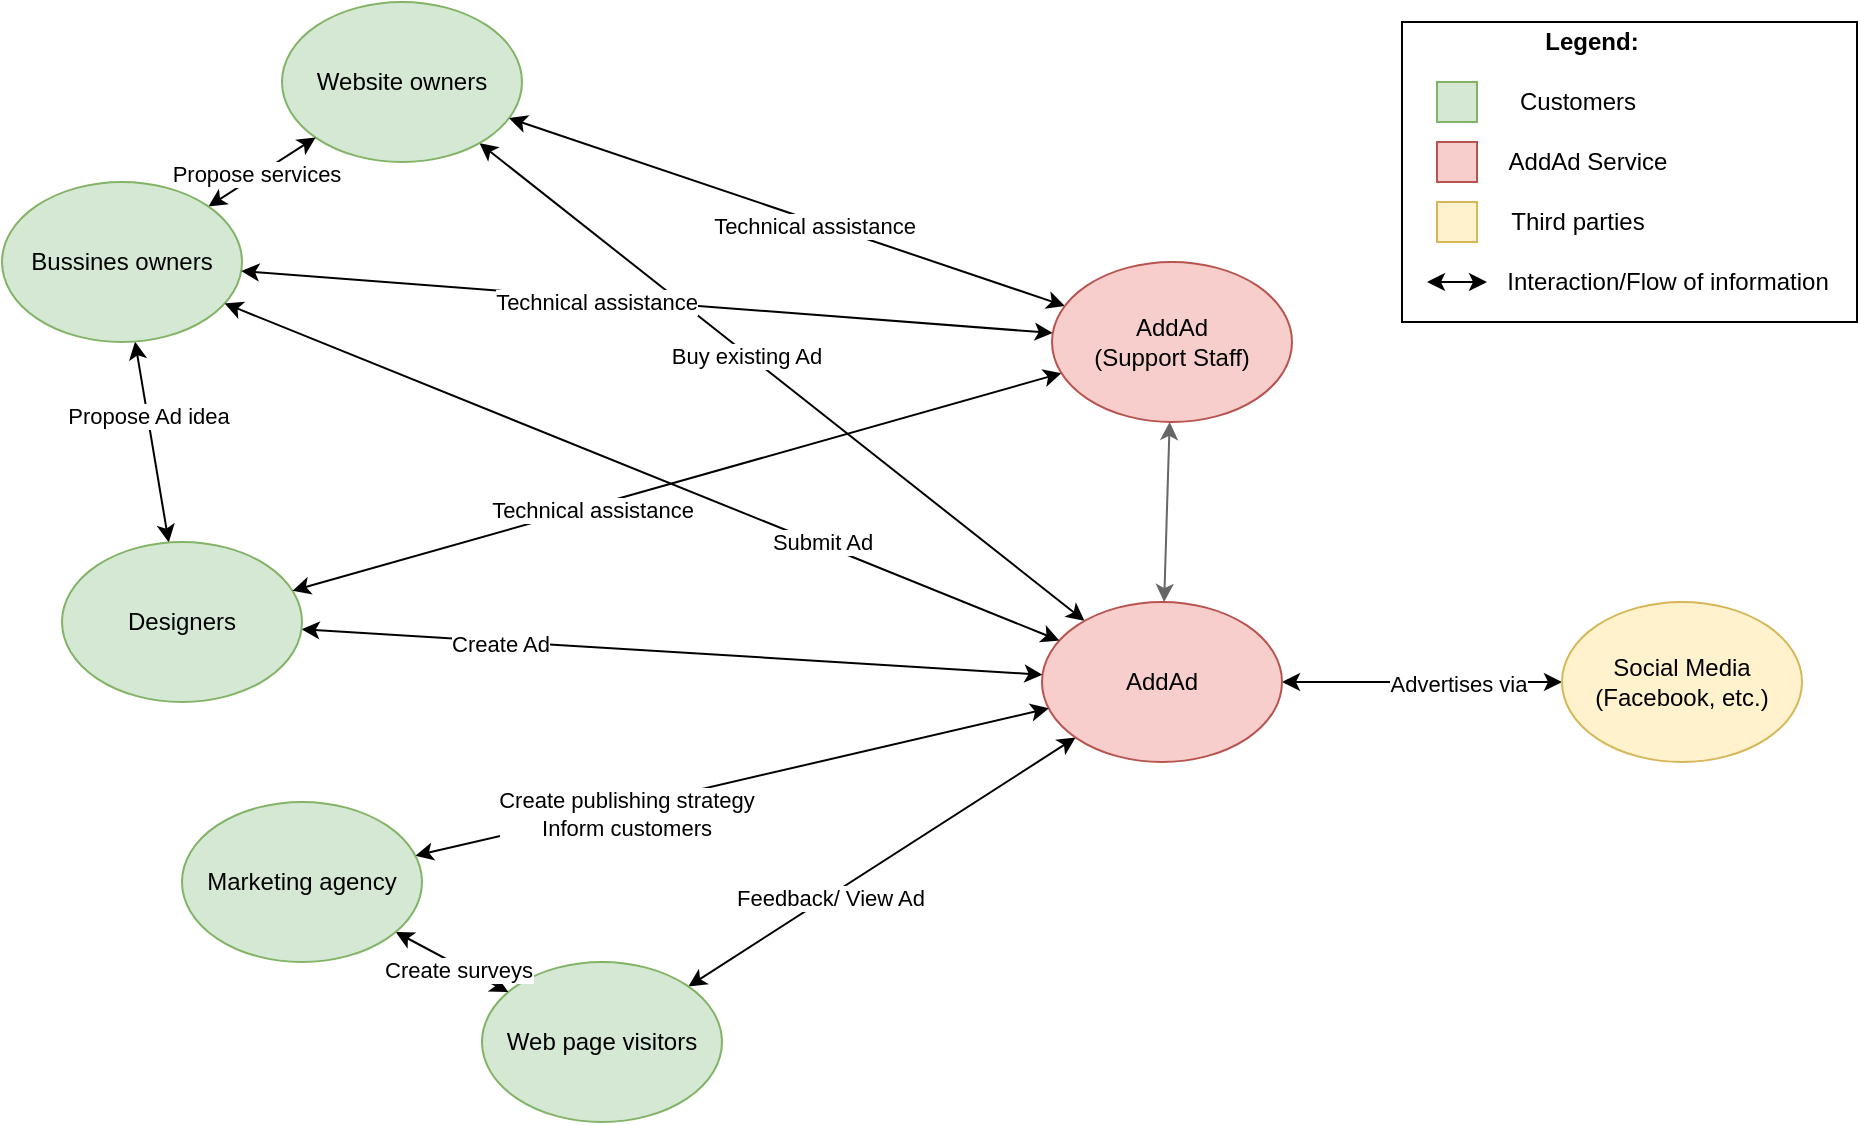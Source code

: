 <mxfile version="13.10.0" type="github">
  <diagram id="nalpZoHShUjkW2_F9V6k" name="Page-1">
    <mxGraphModel dx="2035" dy="646" grid="1" gridSize="10" guides="1" tooltips="1" connect="1" arrows="1" fold="1" page="1" pageScale="1" pageWidth="850" pageHeight="1100" math="0" shadow="0">
      <root>
        <mxCell id="0" />
        <mxCell id="1" parent="0" />
        <mxCell id="1wcaUccazu40K90u5DEG-12" style="edgeStyle=none;rounded=0;orthogonalLoop=1;jettySize=auto;html=1;startArrow=classic;startFill=1;" edge="1" parent="1" source="1wcaUccazu40K90u5DEG-1" target="1wcaUccazu40K90u5DEG-4">
          <mxGeometry relative="1" as="geometry" />
        </mxCell>
        <mxCell id="1wcaUccazu40K90u5DEG-13" value="Feedback/ View Ad" style="edgeLabel;html=1;align=center;verticalAlign=middle;resizable=0;points=[];" vertex="1" connectable="0" parent="1wcaUccazu40K90u5DEG-12">
          <mxGeometry x="-0.278" y="-1" relative="1" as="geometry">
            <mxPoint as="offset" />
          </mxGeometry>
        </mxCell>
        <mxCell id="1wcaUccazu40K90u5DEG-1" value="Web page visitors" style="ellipse;whiteSpace=wrap;html=1;fillColor=#d5e8d4;strokeColor=#82b366;" vertex="1" parent="1">
          <mxGeometry x="140" y="490" width="120" height="80" as="geometry" />
        </mxCell>
        <mxCell id="1wcaUccazu40K90u5DEG-9" style="rounded=0;orthogonalLoop=1;jettySize=auto;html=1;startArrow=classic;startFill=1;" edge="1" parent="1" source="1wcaUccazu40K90u5DEG-2" target="1wcaUccazu40K90u5DEG-4">
          <mxGeometry relative="1" as="geometry" />
        </mxCell>
        <mxCell id="1wcaUccazu40K90u5DEG-11" value="Buy existing Ad" style="edgeLabel;html=1;align=center;verticalAlign=middle;resizable=0;points=[];" vertex="1" connectable="0" parent="1wcaUccazu40K90u5DEG-9">
          <mxGeometry x="-0.115" y="-1" relative="1" as="geometry">
            <mxPoint as="offset" />
          </mxGeometry>
        </mxCell>
        <mxCell id="1wcaUccazu40K90u5DEG-2" value="Website owners" style="ellipse;whiteSpace=wrap;html=1;fillColor=#d5e8d4;strokeColor=#82b366;" vertex="1" parent="1">
          <mxGeometry x="40" y="10" width="120" height="80" as="geometry" />
        </mxCell>
        <mxCell id="1wcaUccazu40K90u5DEG-19" style="edgeStyle=none;rounded=0;orthogonalLoop=1;jettySize=auto;html=1;startArrow=classic;startFill=1;" edge="1" parent="1" source="1wcaUccazu40K90u5DEG-3" target="1wcaUccazu40K90u5DEG-5">
          <mxGeometry relative="1" as="geometry" />
        </mxCell>
        <mxCell id="1wcaUccazu40K90u5DEG-20" value="Propose Ad idea" style="edgeLabel;html=1;align=center;verticalAlign=middle;resizable=0;points=[];" vertex="1" connectable="0" parent="1wcaUccazu40K90u5DEG-19">
          <mxGeometry x="-0.263" relative="1" as="geometry">
            <mxPoint as="offset" />
          </mxGeometry>
        </mxCell>
        <mxCell id="1wcaUccazu40K90u5DEG-21" style="edgeStyle=none;rounded=0;orthogonalLoop=1;jettySize=auto;html=1;startArrow=classic;startFill=1;" edge="1" parent="1" source="1wcaUccazu40K90u5DEG-3" target="1wcaUccazu40K90u5DEG-2">
          <mxGeometry relative="1" as="geometry" />
        </mxCell>
        <mxCell id="1wcaUccazu40K90u5DEG-23" value="Propose services" style="edgeLabel;html=1;align=center;verticalAlign=middle;resizable=0;points=[];" vertex="1" connectable="0" parent="1wcaUccazu40K90u5DEG-21">
          <mxGeometry x="-0.097" y="1" relative="1" as="geometry">
            <mxPoint as="offset" />
          </mxGeometry>
        </mxCell>
        <mxCell id="1wcaUccazu40K90u5DEG-3" value="Bussines owners" style="ellipse;whiteSpace=wrap;html=1;fillColor=#d5e8d4;strokeColor=#82b366;" vertex="1" parent="1">
          <mxGeometry x="-100" y="100" width="120" height="80" as="geometry" />
        </mxCell>
        <mxCell id="1wcaUccazu40K90u5DEG-27" style="edgeStyle=none;rounded=0;orthogonalLoop=1;jettySize=auto;html=1;startArrow=classic;startFill=1;" edge="1" parent="1" source="1wcaUccazu40K90u5DEG-4" target="1wcaUccazu40K90u5DEG-26">
          <mxGeometry relative="1" as="geometry" />
        </mxCell>
        <mxCell id="1wcaUccazu40K90u5DEG-28" value="Advertises via" style="edgeLabel;html=1;align=center;verticalAlign=middle;resizable=0;points=[];" vertex="1" connectable="0" parent="1wcaUccazu40K90u5DEG-27">
          <mxGeometry x="0.25" y="-1" relative="1" as="geometry">
            <mxPoint as="offset" />
          </mxGeometry>
        </mxCell>
        <mxCell id="1wcaUccazu40K90u5DEG-30" style="edgeStyle=none;rounded=0;orthogonalLoop=1;jettySize=auto;html=1;startArrow=classic;startFill=1;fillColor=#f5f5f5;strokeColor=#666666;" edge="1" parent="1" source="1wcaUccazu40K90u5DEG-4" target="1wcaUccazu40K90u5DEG-29">
          <mxGeometry relative="1" as="geometry" />
        </mxCell>
        <mxCell id="1wcaUccazu40K90u5DEG-4" value="AddAd" style="ellipse;whiteSpace=wrap;html=1;fillColor=#f8cecc;strokeColor=#b85450;" vertex="1" parent="1">
          <mxGeometry x="420" y="310" width="120" height="80" as="geometry" />
        </mxCell>
        <mxCell id="1wcaUccazu40K90u5DEG-14" style="edgeStyle=none;rounded=0;orthogonalLoop=1;jettySize=auto;html=1;startArrow=classic;startFill=1;" edge="1" parent="1" source="1wcaUccazu40K90u5DEG-5" target="1wcaUccazu40K90u5DEG-4">
          <mxGeometry relative="1" as="geometry" />
        </mxCell>
        <mxCell id="1wcaUccazu40K90u5DEG-16" value="Create Ad" style="edgeLabel;html=1;align=center;verticalAlign=middle;resizable=0;points=[];" vertex="1" connectable="0" parent="1wcaUccazu40K90u5DEG-14">
          <mxGeometry x="-0.463" y="-1" relative="1" as="geometry">
            <mxPoint as="offset" />
          </mxGeometry>
        </mxCell>
        <mxCell id="1wcaUccazu40K90u5DEG-5" value="Designers" style="ellipse;whiteSpace=wrap;html=1;fillColor=#d5e8d4;strokeColor=#82b366;" vertex="1" parent="1">
          <mxGeometry x="-70" y="280" width="120" height="80" as="geometry" />
        </mxCell>
        <mxCell id="1wcaUccazu40K90u5DEG-17" style="edgeStyle=none;rounded=0;orthogonalLoop=1;jettySize=auto;html=1;startArrow=classic;startFill=1;" edge="1" parent="1" source="1wcaUccazu40K90u5DEG-6" target="1wcaUccazu40K90u5DEG-4">
          <mxGeometry relative="1" as="geometry">
            <mxPoint x="390" y="360.0" as="targetPoint" />
          </mxGeometry>
        </mxCell>
        <mxCell id="1wcaUccazu40K90u5DEG-18" value="Create publishing strategy&lt;br&gt;Inform customers" style="edgeLabel;html=1;align=center;verticalAlign=middle;resizable=0;points=[];" vertex="1" connectable="0" parent="1wcaUccazu40K90u5DEG-17">
          <mxGeometry x="-0.339" y="-3" relative="1" as="geometry">
            <mxPoint as="offset" />
          </mxGeometry>
        </mxCell>
        <mxCell id="1wcaUccazu40K90u5DEG-24" style="edgeStyle=none;rounded=0;orthogonalLoop=1;jettySize=auto;html=1;startArrow=classic;startFill=1;" edge="1" parent="1" source="1wcaUccazu40K90u5DEG-6" target="1wcaUccazu40K90u5DEG-1">
          <mxGeometry relative="1" as="geometry" />
        </mxCell>
        <mxCell id="1wcaUccazu40K90u5DEG-25" value="Create surveys" style="edgeLabel;html=1;align=center;verticalAlign=middle;resizable=0;points=[];" vertex="1" connectable="0" parent="1wcaUccazu40K90u5DEG-24">
          <mxGeometry x="0.127" y="-2" relative="1" as="geometry">
            <mxPoint as="offset" />
          </mxGeometry>
        </mxCell>
        <mxCell id="1wcaUccazu40K90u5DEG-6" value="Marketing agency" style="ellipse;whiteSpace=wrap;html=1;fillColor=#d5e8d4;strokeColor=#82b366;" vertex="1" parent="1">
          <mxGeometry x="-10" y="410" width="120" height="80" as="geometry" />
        </mxCell>
        <mxCell id="1wcaUccazu40K90u5DEG-7" value="" style="endArrow=classic;startArrow=classic;html=1;" edge="1" parent="1" source="1wcaUccazu40K90u5DEG-3" target="1wcaUccazu40K90u5DEG-4">
          <mxGeometry width="50" height="50" relative="1" as="geometry">
            <mxPoint x="220" y="120" as="sourcePoint" />
            <mxPoint x="450" y="270" as="targetPoint" />
          </mxGeometry>
        </mxCell>
        <mxCell id="1wcaUccazu40K90u5DEG-8" value="Submit Ad" style="edgeLabel;html=1;align=center;verticalAlign=middle;resizable=0;points=[];" vertex="1" connectable="0" parent="1wcaUccazu40K90u5DEG-7">
          <mxGeometry x="0.169" y="1" relative="1" as="geometry">
            <mxPoint x="54.13" y="21.59" as="offset" />
          </mxGeometry>
        </mxCell>
        <mxCell id="1wcaUccazu40K90u5DEG-26" value="Social Media&lt;br&gt;(Facebook, etc.)" style="ellipse;whiteSpace=wrap;html=1;fillColor=#fff2cc;strokeColor=#d6b656;" vertex="1" parent="1">
          <mxGeometry x="680" y="310" width="120" height="80" as="geometry" />
        </mxCell>
        <mxCell id="1wcaUccazu40K90u5DEG-32" style="edgeStyle=none;rounded=0;orthogonalLoop=1;jettySize=auto;html=1;startArrow=classic;startFill=1;" edge="1" parent="1" source="1wcaUccazu40K90u5DEG-29" target="1wcaUccazu40K90u5DEG-2">
          <mxGeometry relative="1" as="geometry" />
        </mxCell>
        <mxCell id="1wcaUccazu40K90u5DEG-33" value="Technical assistance" style="edgeLabel;html=1;align=center;verticalAlign=middle;resizable=0;points=[];" vertex="1" connectable="0" parent="1wcaUccazu40K90u5DEG-32">
          <mxGeometry x="-0.097" y="2" relative="1" as="geometry">
            <mxPoint as="offset" />
          </mxGeometry>
        </mxCell>
        <mxCell id="1wcaUccazu40K90u5DEG-34" style="edgeStyle=none;rounded=0;orthogonalLoop=1;jettySize=auto;html=1;startArrow=classic;startFill=1;" edge="1" parent="1" source="1wcaUccazu40K90u5DEG-29" target="1wcaUccazu40K90u5DEG-3">
          <mxGeometry relative="1" as="geometry" />
        </mxCell>
        <mxCell id="1wcaUccazu40K90u5DEG-37" value="Technical assistance" style="edgeLabel;html=1;align=center;verticalAlign=middle;resizable=0;points=[];" vertex="1" connectable="0" parent="1wcaUccazu40K90u5DEG-34">
          <mxGeometry x="0.125" y="2" relative="1" as="geometry">
            <mxPoint as="offset" />
          </mxGeometry>
        </mxCell>
        <mxCell id="1wcaUccazu40K90u5DEG-35" style="edgeStyle=none;rounded=0;orthogonalLoop=1;jettySize=auto;html=1;startArrow=classic;startFill=1;" edge="1" parent="1" source="1wcaUccazu40K90u5DEG-29" target="1wcaUccazu40K90u5DEG-5">
          <mxGeometry relative="1" as="geometry" />
        </mxCell>
        <mxCell id="1wcaUccazu40K90u5DEG-36" value="Technical assistance" style="edgeLabel;html=1;align=center;verticalAlign=middle;resizable=0;points=[];" vertex="1" connectable="0" parent="1wcaUccazu40K90u5DEG-35">
          <mxGeometry x="0.225" y="1" relative="1" as="geometry">
            <mxPoint as="offset" />
          </mxGeometry>
        </mxCell>
        <mxCell id="1wcaUccazu40K90u5DEG-29" value="AddAd&lt;br&gt;(Support Staff)" style="ellipse;whiteSpace=wrap;html=1;fillColor=#f8cecc;strokeColor=#b85450;" vertex="1" parent="1">
          <mxGeometry x="425" y="140" width="120" height="80" as="geometry" />
        </mxCell>
        <mxCell id="1wcaUccazu40K90u5DEG-52" value="" style="group" vertex="1" connectable="0" parent="1">
          <mxGeometry x="600" y="20" width="227.5" height="150" as="geometry" />
        </mxCell>
        <mxCell id="1wcaUccazu40K90u5DEG-45" value="" style="rounded=0;whiteSpace=wrap;html=1;" vertex="1" parent="1wcaUccazu40K90u5DEG-52">
          <mxGeometry width="227.5" height="150" as="geometry" />
        </mxCell>
        <mxCell id="1wcaUccazu40K90u5DEG-38" value="" style="rounded=0;whiteSpace=wrap;html=1;fillColor=#d5e8d4;strokeColor=#82b366;" vertex="1" parent="1wcaUccazu40K90u5DEG-52">
          <mxGeometry x="17.5" y="30" width="20" height="20" as="geometry" />
        </mxCell>
        <mxCell id="1wcaUccazu40K90u5DEG-39" style="edgeStyle=none;rounded=0;orthogonalLoop=1;jettySize=auto;html=1;exitX=1;exitY=0;exitDx=0;exitDy=0;startArrow=classic;startFill=1;" edge="1" parent="1wcaUccazu40K90u5DEG-52" source="1wcaUccazu40K90u5DEG-38" target="1wcaUccazu40K90u5DEG-38">
          <mxGeometry x="12.5" y="-10" as="geometry" />
        </mxCell>
        <mxCell id="1wcaUccazu40K90u5DEG-40" value="" style="rounded=0;whiteSpace=wrap;html=1;fillColor=#f8cecc;strokeColor=#b85450;" vertex="1" parent="1wcaUccazu40K90u5DEG-52">
          <mxGeometry x="17.5" y="60" width="20" height="20" as="geometry" />
        </mxCell>
        <mxCell id="1wcaUccazu40K90u5DEG-41" value="" style="rounded=0;whiteSpace=wrap;html=1;fillColor=#fff2cc;strokeColor=#d6b656;" vertex="1" parent="1wcaUccazu40K90u5DEG-52">
          <mxGeometry x="17.5" y="90" width="20" height="20" as="geometry" />
        </mxCell>
        <mxCell id="1wcaUccazu40K90u5DEG-42" value="Customers" style="text;html=1;strokeColor=none;fillColor=none;align=center;verticalAlign=middle;whiteSpace=wrap;rounded=0;" vertex="1" parent="1wcaUccazu40K90u5DEG-52">
          <mxGeometry x="47.5" y="30" width="80" height="20" as="geometry" />
        </mxCell>
        <mxCell id="1wcaUccazu40K90u5DEG-43" value="AddAd Service" style="text;html=1;strokeColor=none;fillColor=none;align=center;verticalAlign=middle;whiteSpace=wrap;rounded=0;" vertex="1" parent="1wcaUccazu40K90u5DEG-52">
          <mxGeometry x="47.5" y="60" width="90" height="20" as="geometry" />
        </mxCell>
        <mxCell id="1wcaUccazu40K90u5DEG-44" value="Third parties" style="text;html=1;strokeColor=none;fillColor=none;align=center;verticalAlign=middle;whiteSpace=wrap;rounded=0;" vertex="1" parent="1wcaUccazu40K90u5DEG-52">
          <mxGeometry x="47.5" y="90" width="80" height="20" as="geometry" />
        </mxCell>
        <mxCell id="1wcaUccazu40K90u5DEG-46" value="&lt;b&gt;Legend:&lt;/b&gt;" style="text;html=1;strokeColor=none;fillColor=none;align=center;verticalAlign=middle;whiteSpace=wrap;rounded=0;" vertex="1" parent="1wcaUccazu40K90u5DEG-52">
          <mxGeometry x="75" width="40" height="20" as="geometry" />
        </mxCell>
        <mxCell id="1wcaUccazu40K90u5DEG-50" value="" style="endArrow=classic;startArrow=classic;html=1;" edge="1" parent="1wcaUccazu40K90u5DEG-52">
          <mxGeometry width="50" height="50" relative="1" as="geometry">
            <mxPoint x="12.5" y="130" as="sourcePoint" />
            <mxPoint x="42.5" y="130" as="targetPoint" />
          </mxGeometry>
        </mxCell>
        <mxCell id="1wcaUccazu40K90u5DEG-51" value="Interaction/Flow of information" style="text;html=1;strokeColor=none;fillColor=none;align=center;verticalAlign=middle;whiteSpace=wrap;rounded=0;" vertex="1" parent="1wcaUccazu40K90u5DEG-52">
          <mxGeometry x="47.5" y="120" width="170" height="20" as="geometry" />
        </mxCell>
      </root>
    </mxGraphModel>
  </diagram>
</mxfile>
